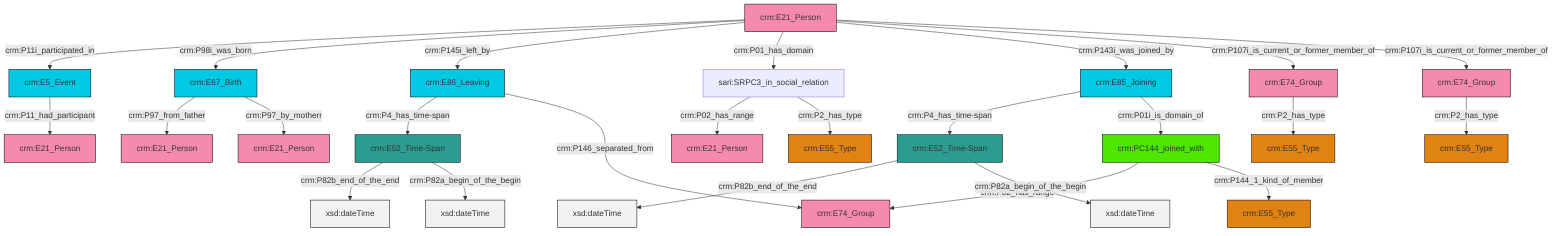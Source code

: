 graph TD
classDef Literal fill:#f2f2f2,stroke:#000000;
classDef CRM_Entity fill:#FFFFFF,stroke:#000000;
classDef Temporal_Entity fill:#00C9E6, stroke:#000000;
classDef Type fill:#E18312, stroke:#000000;
classDef Time-Span fill:#2C9C91, stroke:#000000;
classDef Appellation fill:#FFEB7F, stroke:#000000;
classDef Place fill:#008836, stroke:#000000;
classDef Persistent_Item fill:#B266B2, stroke:#000000;
classDef Conceptual_Object fill:#FFD700, stroke:#000000;
classDef Physical_Thing fill:#D2B48C, stroke:#000000;
classDef Actor fill:#f58aad, stroke:#000000;
classDef PC_Classes fill:#4ce600, stroke:#000000;
classDef Multi fill:#cccccc,stroke:#000000;

2["crm:E52_Time-Span"]:::Time-Span -->|crm:P82b_end_of_the_end| 3[xsd:dateTime]:::Literal
4["crm:PC144_joined_with"]:::PC_Classes -->|crm:P02_has_range| 5["crm:E74_Group"]:::Actor
10["crm:E21_Person"]:::Actor -->|crm:P11i_participated_in| 11["crm:E5_Event"]:::Temporal_Entity
12["crm:E67_Birth"]:::Temporal_Entity -->|crm:P97_from_father| 13["crm:E21_Person"]:::Actor
14["crm:E52_Time-Span"]:::Time-Span -->|crm:P82b_end_of_the_end| 16[xsd:dateTime]:::Literal
10["crm:E21_Person"]:::Actor -->|crm:P98i_was_born| 12["crm:E67_Birth"]:::Temporal_Entity
2["crm:E52_Time-Span"]:::Time-Span -->|crm:P82a_begin_of_the_begin| 28[xsd:dateTime]:::Literal
10["crm:E21_Person"]:::Actor -->|crm:P145i_left_by| 31["crm:E86_Leaving"]:::Temporal_Entity
10["crm:E21_Person"]:::Actor -->|crm:P01_has_domain| 32["sari:SRPC3_in_social_relation"]:::Default
32["sari:SRPC3_in_social_relation"]:::Default -->|crm:P02_has_range| 34["crm:E21_Person"]:::Actor
32["sari:SRPC3_in_social_relation"]:::Default -->|crm:P2_has_type| 19["crm:E55_Type"]:::Type
31["crm:E86_Leaving"]:::Temporal_Entity -->|crm:P4_has_time-span| 14["crm:E52_Time-Span"]:::Time-Span
8["crm:E74_Group"]:::Actor -->|crm:P2_has_type| 29["crm:E55_Type"]:::Type
4["crm:PC144_joined_with"]:::PC_Classes -->|crm:P144_1_kind_of_member| 21["crm:E55_Type"]:::Type
10["crm:E21_Person"]:::Actor -->|crm:P143i_was_joined_by| 37["crm:E85_Joining"]:::Temporal_Entity
12["crm:E67_Birth"]:::Temporal_Entity -->|crm:P97_by_motherr| 0["crm:E21_Person"]:::Actor
23["crm:E74_Group"]:::Actor -->|crm:P2_has_type| 6["crm:E55_Type"]:::Type
31["crm:E86_Leaving"]:::Temporal_Entity -->|crm:P146_separated_from| 5["crm:E74_Group"]:::Actor
10["crm:E21_Person"]:::Actor -->|crm:P107i_is_current_or_former_member_of| 8["crm:E74_Group"]:::Actor
37["crm:E85_Joining"]:::Temporal_Entity -->|crm:P4_has_time-span| 2["crm:E52_Time-Span"]:::Time-Span
14["crm:E52_Time-Span"]:::Time-Span -->|crm:P82a_begin_of_the_begin| 44[xsd:dateTime]:::Literal
10["crm:E21_Person"]:::Actor -->|crm:P107i_is_current_or_former_member_of| 23["crm:E74_Group"]:::Actor
37["crm:E85_Joining"]:::Temporal_Entity -->|crm:P01i_is_domain_of| 4["crm:PC144_joined_with"]:::PC_Classes
11["crm:E5_Event"]:::Temporal_Entity -->|crm:P11_had_participant| 40["crm:E21_Person"]:::Actor